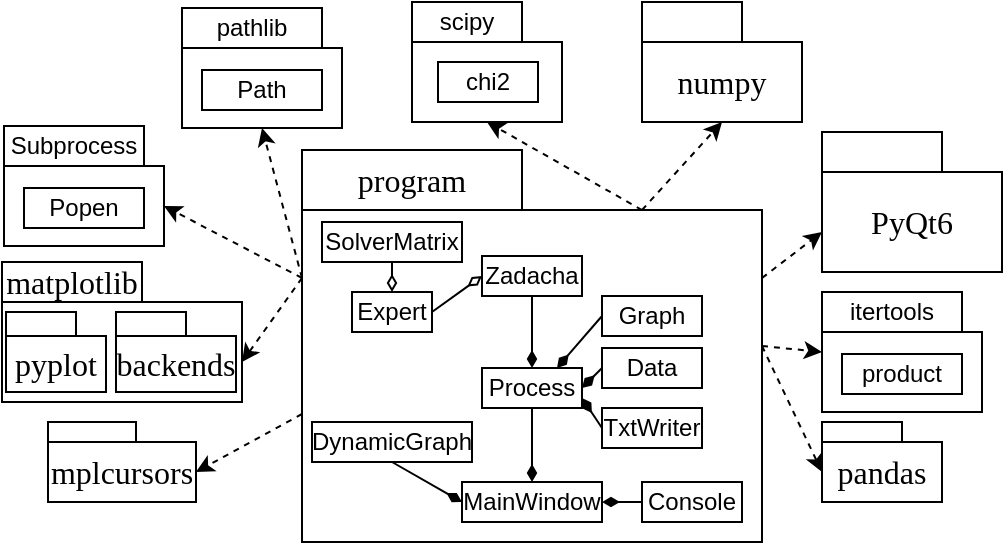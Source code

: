 <mxfile version="24.2.1" type="github">
  <diagram name="Страница — 1" id="uHvHR3M4OS9N-x3q3pJS">
    <mxGraphModel dx="1434" dy="746" grid="1" gridSize="10" guides="1" tooltips="1" connect="1" arrows="1" fold="1" page="1" pageScale="1" pageWidth="1169" pageHeight="827" math="0" shadow="0">
      <root>
        <mxCell id="0" />
        <mxCell id="1" parent="0" />
        <mxCell id="3tpHhJ3gld7QaRPt7VtB-1" value="&lt;span style=&quot;font-weight: normal; font-size: 16px;&quot;&gt;&lt;font style=&quot;font-size: 16px;&quot;&gt;program&lt;/font&gt;&lt;/span&gt;" style="shape=folder;fontStyle=1;tabWidth=110;tabHeight=30;tabPosition=left;html=1;boundedLbl=1;labelInHeader=1;container=1;collapsible=0;recursiveResize=0;whiteSpace=wrap;fontFamily=Times New Roman;fontSize=16;" parent="1" vertex="1">
          <mxGeometry x="470" y="304" width="230" height="196" as="geometry" />
        </mxCell>
        <mxCell id="RfaaCo8Q1DkbQfL1GbBb-16" value="SolverMatrix" style="html=1;whiteSpace=wrap;" parent="3tpHhJ3gld7QaRPt7VtB-1" vertex="1">
          <mxGeometry x="10" y="36" width="70" height="20" as="geometry" />
        </mxCell>
        <mxCell id="RfaaCo8Q1DkbQfL1GbBb-17" value="Expert" style="html=1;whiteSpace=wrap;" parent="3tpHhJ3gld7QaRPt7VtB-1" vertex="1">
          <mxGeometry x="25" y="71" width="40" height="20" as="geometry" />
        </mxCell>
        <mxCell id="RfaaCo8Q1DkbQfL1GbBb-28" style="edgeStyle=orthogonalEdgeStyle;rounded=0;orthogonalLoop=1;jettySize=auto;html=1;exitX=0.5;exitY=1;exitDx=0;exitDy=0;entryX=0.5;entryY=0;entryDx=0;entryDy=0;endArrow=diamondThin;endFill=1;" parent="3tpHhJ3gld7QaRPt7VtB-1" source="RfaaCo8Q1DkbQfL1GbBb-18" target="RfaaCo8Q1DkbQfL1GbBb-19" edge="1">
          <mxGeometry relative="1" as="geometry" />
        </mxCell>
        <mxCell id="RfaaCo8Q1DkbQfL1GbBb-18" value="Zadacha" style="html=1;whiteSpace=wrap;" parent="3tpHhJ3gld7QaRPt7VtB-1" vertex="1">
          <mxGeometry x="90" y="53" width="50" height="20" as="geometry" />
        </mxCell>
        <mxCell id="RfaaCo8Q1DkbQfL1GbBb-19" value="Process" style="html=1;whiteSpace=wrap;" parent="3tpHhJ3gld7QaRPt7VtB-1" vertex="1">
          <mxGeometry x="90" y="109" width="50" height="20" as="geometry" />
        </mxCell>
        <mxCell id="RfaaCo8Q1DkbQfL1GbBb-29" style="rounded=0;orthogonalLoop=1;jettySize=auto;html=1;exitX=0;exitY=0.5;exitDx=0;exitDy=0;entryX=0.75;entryY=0;entryDx=0;entryDy=0;endArrow=diamondThin;endFill=1;" parent="3tpHhJ3gld7QaRPt7VtB-1" source="RfaaCo8Q1DkbQfL1GbBb-20" target="RfaaCo8Q1DkbQfL1GbBb-19" edge="1">
          <mxGeometry relative="1" as="geometry" />
        </mxCell>
        <mxCell id="RfaaCo8Q1DkbQfL1GbBb-20" value="Graph" style="html=1;whiteSpace=wrap;" parent="3tpHhJ3gld7QaRPt7VtB-1" vertex="1">
          <mxGeometry x="150" y="73" width="50" height="20" as="geometry" />
        </mxCell>
        <mxCell id="RfaaCo8Q1DkbQfL1GbBb-21" value="Data" style="html=1;whiteSpace=wrap;" parent="3tpHhJ3gld7QaRPt7VtB-1" vertex="1">
          <mxGeometry x="150" y="99" width="50" height="20" as="geometry" />
        </mxCell>
        <mxCell id="RfaaCo8Q1DkbQfL1GbBb-22" value="TxtWriter" style="html=1;whiteSpace=wrap;" parent="3tpHhJ3gld7QaRPt7VtB-1" vertex="1">
          <mxGeometry x="150" y="129" width="50" height="20" as="geometry" />
        </mxCell>
        <mxCell id="RfaaCo8Q1DkbQfL1GbBb-23" value="MainWindow" style="html=1;whiteSpace=wrap;" parent="3tpHhJ3gld7QaRPt7VtB-1" vertex="1">
          <mxGeometry x="80" y="166" width="70" height="20" as="geometry" />
        </mxCell>
        <mxCell id="RfaaCo8Q1DkbQfL1GbBb-24" value="Console" style="html=1;whiteSpace=wrap;" parent="3tpHhJ3gld7QaRPt7VtB-1" vertex="1">
          <mxGeometry x="170" y="166" width="50" height="20" as="geometry" />
        </mxCell>
        <mxCell id="RfaaCo8Q1DkbQfL1GbBb-25" value="DynamicGraph" style="html=1;whiteSpace=wrap;" parent="3tpHhJ3gld7QaRPt7VtB-1" vertex="1">
          <mxGeometry x="5" y="136" width="80" height="20" as="geometry" />
        </mxCell>
        <mxCell id="RfaaCo8Q1DkbQfL1GbBb-26" value="" style="endArrow=diamondThin;html=1;rounded=0;exitX=0.5;exitY=1;exitDx=0;exitDy=0;entryX=0.5;entryY=0;entryDx=0;entryDy=0;endFill=0;" parent="3tpHhJ3gld7QaRPt7VtB-1" source="RfaaCo8Q1DkbQfL1GbBb-16" target="RfaaCo8Q1DkbQfL1GbBb-17" edge="1">
          <mxGeometry width="50" height="50" relative="1" as="geometry">
            <mxPoint x="90" y="106" as="sourcePoint" />
            <mxPoint x="140" y="56" as="targetPoint" />
          </mxGeometry>
        </mxCell>
        <mxCell id="RfaaCo8Q1DkbQfL1GbBb-27" value="" style="endArrow=diamondThin;html=1;rounded=0;exitX=1;exitY=0.5;exitDx=0;exitDy=0;entryX=0;entryY=0.5;entryDx=0;entryDy=0;endFill=0;" parent="3tpHhJ3gld7QaRPt7VtB-1" source="RfaaCo8Q1DkbQfL1GbBb-17" target="RfaaCo8Q1DkbQfL1GbBb-18" edge="1">
          <mxGeometry width="50" height="50" relative="1" as="geometry">
            <mxPoint x="90" y="106" as="sourcePoint" />
            <mxPoint x="140" y="56" as="targetPoint" />
          </mxGeometry>
        </mxCell>
        <mxCell id="RfaaCo8Q1DkbQfL1GbBb-30" style="rounded=0;orthogonalLoop=1;jettySize=auto;html=1;exitX=0;exitY=0.5;exitDx=0;exitDy=0;entryX=1;entryY=0.5;entryDx=0;entryDy=0;endArrow=diamondThin;endFill=1;" parent="3tpHhJ3gld7QaRPt7VtB-1" source="RfaaCo8Q1DkbQfL1GbBb-21" target="RfaaCo8Q1DkbQfL1GbBb-19" edge="1">
          <mxGeometry relative="1" as="geometry">
            <mxPoint x="160" y="93" as="sourcePoint" />
            <mxPoint x="138" y="119" as="targetPoint" />
          </mxGeometry>
        </mxCell>
        <mxCell id="RfaaCo8Q1DkbQfL1GbBb-31" style="rounded=0;orthogonalLoop=1;jettySize=auto;html=1;exitX=0;exitY=0.5;exitDx=0;exitDy=0;entryX=1;entryY=0.75;entryDx=0;entryDy=0;endArrow=diamondThin;endFill=1;" parent="3tpHhJ3gld7QaRPt7VtB-1" source="RfaaCo8Q1DkbQfL1GbBb-22" target="RfaaCo8Q1DkbQfL1GbBb-19" edge="1">
          <mxGeometry relative="1" as="geometry">
            <mxPoint x="160" y="119" as="sourcePoint" />
            <mxPoint x="150" y="129" as="targetPoint" />
          </mxGeometry>
        </mxCell>
        <mxCell id="RfaaCo8Q1DkbQfL1GbBb-32" style="rounded=0;orthogonalLoop=1;jettySize=auto;html=1;exitX=0.5;exitY=1;exitDx=0;exitDy=0;entryX=0.5;entryY=0;entryDx=0;entryDy=0;endArrow=diamondThin;endFill=1;" parent="3tpHhJ3gld7QaRPt7VtB-1" source="RfaaCo8Q1DkbQfL1GbBb-19" target="RfaaCo8Q1DkbQfL1GbBb-23" edge="1">
          <mxGeometry relative="1" as="geometry">
            <mxPoint x="160" y="149" as="sourcePoint" />
            <mxPoint x="150" y="134" as="targetPoint" />
          </mxGeometry>
        </mxCell>
        <mxCell id="RfaaCo8Q1DkbQfL1GbBb-33" style="rounded=0;orthogonalLoop=1;jettySize=auto;html=1;exitX=0.5;exitY=1;exitDx=0;exitDy=0;entryX=0;entryY=0.5;entryDx=0;entryDy=0;endArrow=diamondThin;endFill=1;" parent="3tpHhJ3gld7QaRPt7VtB-1" source="RfaaCo8Q1DkbQfL1GbBb-25" target="RfaaCo8Q1DkbQfL1GbBb-23" edge="1">
          <mxGeometry relative="1" as="geometry">
            <mxPoint x="125" y="139" as="sourcePoint" />
            <mxPoint x="125" y="176" as="targetPoint" />
          </mxGeometry>
        </mxCell>
        <mxCell id="RfaaCo8Q1DkbQfL1GbBb-34" style="rounded=0;orthogonalLoop=1;jettySize=auto;html=1;exitX=0;exitY=0.5;exitDx=0;exitDy=0;entryX=1;entryY=0.5;entryDx=0;entryDy=0;endArrow=diamondThin;endFill=1;" parent="3tpHhJ3gld7QaRPt7VtB-1" source="RfaaCo8Q1DkbQfL1GbBb-24" target="RfaaCo8Q1DkbQfL1GbBb-23" edge="1">
          <mxGeometry relative="1" as="geometry">
            <mxPoint x="55" y="166" as="sourcePoint" />
            <mxPoint x="90" y="186" as="targetPoint" />
          </mxGeometry>
        </mxCell>
        <mxCell id="3tpHhJ3gld7QaRPt7VtB-15" style="rounded=0;orthogonalLoop=1;jettySize=auto;html=1;entryX=0;entryY=0;entryDx=80;entryDy=40;entryPerimeter=0;exitX=0;exitY=0;exitDx=0;exitDy=64;exitPerimeter=0;dashed=1;fontFamily=Times New Roman;fontSize=16;" parent="1" source="3tpHhJ3gld7QaRPt7VtB-1" target="RfaaCo8Q1DkbQfL1GbBb-1" edge="1">
          <mxGeometry relative="1" as="geometry">
            <mxPoint x="440.0" y="340" as="targetPoint" />
          </mxGeometry>
        </mxCell>
        <mxCell id="3tpHhJ3gld7QaRPt7VtB-17" style="rounded=0;orthogonalLoop=1;jettySize=auto;html=1;exitX=0;exitY=0;exitDx=170;exitDy=30;exitPerimeter=0;entryX=0.5;entryY=1;entryDx=0;entryDy=0;entryPerimeter=0;dashed=1;fontFamily=Times New Roman;fontSize=16;" parent="1" source="3tpHhJ3gld7QaRPt7VtB-1" target="RfaaCo8Q1DkbQfL1GbBb-4" edge="1">
          <mxGeometry relative="1" as="geometry">
            <mxPoint x="540.0" y="270" as="targetPoint" />
          </mxGeometry>
        </mxCell>
        <mxCell id="3tpHhJ3gld7QaRPt7VtB-18" value="&lt;span style=&quot;font-weight: normal; font-size: 16px;&quot;&gt;numpy&lt;/span&gt;" style="shape=folder;fontStyle=1;tabWidth=50;tabHeight=20;tabPosition=left;html=1;boundedLbl=1;whiteSpace=wrap;fontSize=16;fontFamily=Times New Roman;" parent="1" vertex="1">
          <mxGeometry x="640" y="230" width="80" height="60" as="geometry" />
        </mxCell>
        <mxCell id="3tpHhJ3gld7QaRPt7VtB-19" style="rounded=0;orthogonalLoop=1;jettySize=auto;html=1;exitX=0;exitY=0;exitDx=170;exitDy=30;exitPerimeter=0;entryX=0.5;entryY=1;entryDx=0;entryDy=0;entryPerimeter=0;dashed=1;fontFamily=Times New Roman;fontSize=16;" parent="1" source="3tpHhJ3gld7QaRPt7VtB-1" target="3tpHhJ3gld7QaRPt7VtB-18" edge="1">
          <mxGeometry relative="1" as="geometry">
            <mxPoint x="650" y="344" as="sourcePoint" />
            <mxPoint x="550" y="280" as="targetPoint" />
          </mxGeometry>
        </mxCell>
        <mxCell id="3tpHhJ3gld7QaRPt7VtB-20" value="&lt;span style=&quot;font-weight: 400;&quot;&gt;PyQt6&lt;/span&gt;" style="shape=folder;fontStyle=1;tabWidth=60;tabHeight=20;tabPosition=left;html=1;boundedLbl=1;whiteSpace=wrap;fontSize=16;fontFamily=Times New Roman;" parent="1" vertex="1">
          <mxGeometry x="730" y="295" width="90" height="70" as="geometry" />
        </mxCell>
        <mxCell id="3tpHhJ3gld7QaRPt7VtB-21" style="rounded=0;orthogonalLoop=1;jettySize=auto;html=1;exitX=0;exitY=0;exitDx=230;exitDy=64;exitPerimeter=0;entryX=0;entryY=0;entryDx=0;entryDy=50;entryPerimeter=0;dashed=1;fontFamily=Times New Roman;fontSize=16;" parent="1" source="3tpHhJ3gld7QaRPt7VtB-1" target="3tpHhJ3gld7QaRPt7VtB-20" edge="1">
          <mxGeometry relative="1" as="geometry">
            <mxPoint x="650" y="344" as="sourcePoint" />
            <mxPoint x="730" y="280" as="targetPoint" />
          </mxGeometry>
        </mxCell>
        <mxCell id="3tpHhJ3gld7QaRPt7VtB-22" value="&lt;span style=&quot;font-weight: normal; font-size: 16px;&quot;&gt;mplcursors&lt;/span&gt;" style="shape=folder;fontStyle=1;tabWidth=44;tabHeight=10;tabPosition=left;html=1;boundedLbl=1;whiteSpace=wrap;fontSize=16;fontFamily=Times New Roman;" parent="1" vertex="1">
          <mxGeometry x="343" y="440" width="74" height="40" as="geometry" />
        </mxCell>
        <mxCell id="3tpHhJ3gld7QaRPt7VtB-23" style="rounded=0;orthogonalLoop=1;jettySize=auto;html=1;exitX=0;exitY=0;exitDx=0;exitDy=132;exitPerimeter=0;entryX=0;entryY=0;entryDx=74;entryDy=25;entryPerimeter=0;dashed=1;fontFamily=Times New Roman;fontSize=16;" parent="1" source="3tpHhJ3gld7QaRPt7VtB-1" target="3tpHhJ3gld7QaRPt7VtB-22" edge="1">
          <mxGeometry relative="1" as="geometry">
            <mxPoint x="710" y="378" as="sourcePoint" />
            <mxPoint x="770" y="364" as="targetPoint" />
          </mxGeometry>
        </mxCell>
        <mxCell id="3tpHhJ3gld7QaRPt7VtB-24" value="" style="shape=folder;fontStyle=1;tabWidth=70;tabHeight=20;tabPosition=left;html=1;boundedLbl=1;whiteSpace=wrap;fontSize=16;fontFamily=Times New Roman;" parent="1" vertex="1">
          <mxGeometry x="320" y="360" width="120" height="70" as="geometry" />
        </mxCell>
        <mxCell id="3tpHhJ3gld7QaRPt7VtB-25" style="rounded=0;orthogonalLoop=1;jettySize=auto;html=1;entryX=0;entryY=0;entryDx=120;entryDy=50;entryPerimeter=0;exitX=0;exitY=0;exitDx=0;exitDy=64;exitPerimeter=0;dashed=1;fontFamily=Times New Roman;fontSize=16;" parent="1" source="3tpHhJ3gld7QaRPt7VtB-1" target="3tpHhJ3gld7QaRPt7VtB-24" edge="1">
          <mxGeometry relative="1" as="geometry">
            <mxPoint x="480" y="378" as="sourcePoint" />
            <mxPoint x="450" y="350" as="targetPoint" />
          </mxGeometry>
        </mxCell>
        <mxCell id="3tpHhJ3gld7QaRPt7VtB-26" value="&lt;span style=&quot;font-weight: normal; font-size: 16px;&quot;&gt;pyplot&lt;/span&gt;" style="shape=folder;fontStyle=1;tabWidth=35;tabHeight=12;tabPosition=left;html=1;boundedLbl=1;whiteSpace=wrap;fontSize=16;fontFamily=Times New Roman;" parent="1" vertex="1">
          <mxGeometry x="322" y="385" width="50" height="40" as="geometry" />
        </mxCell>
        <mxCell id="3tpHhJ3gld7QaRPt7VtB-28" value="matplotlib" style="text;html=1;strokeColor=none;fillColor=none;align=center;verticalAlign=middle;whiteSpace=wrap;rounded=0;fontFamily=Times New Roman;fontSize=16;" parent="1" vertex="1">
          <mxGeometry x="320" y="360" width="70" height="20" as="geometry" />
        </mxCell>
        <mxCell id="RfaaCo8Q1DkbQfL1GbBb-1" value="&lt;span style=&quot;font-weight: normal;&quot;&gt;Subprocess&lt;/span&gt;" style="shape=folder;fontStyle=1;tabWidth=70;tabHeight=20;tabPosition=left;html=1;boundedLbl=1;labelInHeader=1;container=1;collapsible=0;recursiveResize=0;whiteSpace=wrap;" parent="1" vertex="1">
          <mxGeometry x="321" y="292" width="80" height="60" as="geometry" />
        </mxCell>
        <mxCell id="RfaaCo8Q1DkbQfL1GbBb-2" value="Popen" style="html=1;whiteSpace=wrap;" parent="RfaaCo8Q1DkbQfL1GbBb-1" vertex="1">
          <mxGeometry width="60" height="20" relative="1" as="geometry">
            <mxPoint x="10" y="31" as="offset" />
          </mxGeometry>
        </mxCell>
        <mxCell id="RfaaCo8Q1DkbQfL1GbBb-3" value="&lt;span style=&quot;font-weight: normal; font-size: 16px;&quot;&gt;backends&lt;/span&gt;" style="shape=folder;fontStyle=1;tabWidth=35;tabHeight=12;tabPosition=left;html=1;boundedLbl=1;whiteSpace=wrap;fontSize=16;fontFamily=Times New Roman;" parent="1" vertex="1">
          <mxGeometry x="377" y="385" width="60" height="40" as="geometry" />
        </mxCell>
        <mxCell id="RfaaCo8Q1DkbQfL1GbBb-4" value="&lt;span style=&quot;font-weight: normal;&quot;&gt;scipy&lt;/span&gt;" style="shape=folder;fontStyle=1;tabWidth=55;tabHeight=20;tabPosition=left;html=1;boundedLbl=1;labelInHeader=1;container=1;collapsible=0;recursiveResize=0;whiteSpace=wrap;" parent="1" vertex="1">
          <mxGeometry x="525" y="230" width="75" height="60" as="geometry" />
        </mxCell>
        <mxCell id="RfaaCo8Q1DkbQfL1GbBb-5" value="chi2" style="html=1;whiteSpace=wrap;" parent="RfaaCo8Q1DkbQfL1GbBb-4" vertex="1">
          <mxGeometry width="50" height="20" relative="1" as="geometry">
            <mxPoint x="13" y="30" as="offset" />
          </mxGeometry>
        </mxCell>
        <mxCell id="RfaaCo8Q1DkbQfL1GbBb-7" value="&lt;span style=&quot;font-weight: normal;&quot;&gt;pathlib&lt;/span&gt;" style="shape=folder;fontStyle=1;tabWidth=70;tabHeight=20;tabPosition=left;html=1;boundedLbl=1;labelInHeader=1;container=1;collapsible=0;recursiveResize=0;whiteSpace=wrap;" parent="1" vertex="1">
          <mxGeometry x="410" y="233" width="80" height="60" as="geometry" />
        </mxCell>
        <mxCell id="RfaaCo8Q1DkbQfL1GbBb-8" value="Path" style="html=1;whiteSpace=wrap;" parent="RfaaCo8Q1DkbQfL1GbBb-7" vertex="1">
          <mxGeometry width="60" height="20" relative="1" as="geometry">
            <mxPoint x="10" y="31" as="offset" />
          </mxGeometry>
        </mxCell>
        <mxCell id="RfaaCo8Q1DkbQfL1GbBb-9" style="rounded=0;orthogonalLoop=1;jettySize=auto;html=1;entryX=0.5;entryY=1;entryDx=0;entryDy=0;entryPerimeter=0;exitX=0;exitY=0;exitDx=0;exitDy=64;exitPerimeter=0;dashed=1;fontFamily=Times New Roman;fontSize=16;" parent="1" source="3tpHhJ3gld7QaRPt7VtB-1" target="RfaaCo8Q1DkbQfL1GbBb-7" edge="1">
          <mxGeometry relative="1" as="geometry">
            <mxPoint x="480" y="378" as="sourcePoint" />
            <mxPoint x="450.0" y="350" as="targetPoint" />
          </mxGeometry>
        </mxCell>
        <mxCell id="RfaaCo8Q1DkbQfL1GbBb-10" value="&lt;span style=&quot;font-weight: normal;&quot;&gt;itertools&lt;/span&gt;" style="shape=folder;fontStyle=1;tabWidth=70;tabHeight=20;tabPosition=left;html=1;boundedLbl=1;labelInHeader=1;container=1;collapsible=0;recursiveResize=0;whiteSpace=wrap;" parent="1" vertex="1">
          <mxGeometry x="730" y="375" width="80" height="60" as="geometry" />
        </mxCell>
        <mxCell id="RfaaCo8Q1DkbQfL1GbBb-11" value="product" style="html=1;whiteSpace=wrap;" parent="RfaaCo8Q1DkbQfL1GbBb-10" vertex="1">
          <mxGeometry width="60" height="20" relative="1" as="geometry">
            <mxPoint x="10" y="31" as="offset" />
          </mxGeometry>
        </mxCell>
        <mxCell id="RfaaCo8Q1DkbQfL1GbBb-12" value="&lt;span style=&quot;font-weight: normal; font-size: 16px;&quot;&gt;pandas&lt;/span&gt;" style="shape=folder;fontStyle=1;tabWidth=40;tabHeight=10;tabPosition=left;html=1;boundedLbl=1;whiteSpace=wrap;fontSize=16;fontFamily=Times New Roman;" parent="1" vertex="1">
          <mxGeometry x="730" y="440" width="60" height="40" as="geometry" />
        </mxCell>
        <mxCell id="RfaaCo8Q1DkbQfL1GbBb-14" style="rounded=0;orthogonalLoop=1;jettySize=auto;html=1;exitX=0;exitY=0;exitDx=230;exitDy=98;exitPerimeter=0;entryX=0;entryY=0;entryDx=0;entryDy=30;entryPerimeter=0;dashed=1;fontFamily=Times New Roman;fontSize=16;" parent="1" source="3tpHhJ3gld7QaRPt7VtB-1" target="RfaaCo8Q1DkbQfL1GbBb-10" edge="1">
          <mxGeometry relative="1" as="geometry">
            <mxPoint x="710" y="378" as="sourcePoint" />
            <mxPoint x="740" y="355" as="targetPoint" />
          </mxGeometry>
        </mxCell>
        <mxCell id="RfaaCo8Q1DkbQfL1GbBb-15" style="rounded=0;orthogonalLoop=1;jettySize=auto;html=1;exitX=0;exitY=0;exitDx=230;exitDy=98;exitPerimeter=0;entryX=0;entryY=0;entryDx=0;entryDy=25;entryPerimeter=0;dashed=1;fontFamily=Times New Roman;fontSize=16;" parent="1" source="3tpHhJ3gld7QaRPt7VtB-1" target="RfaaCo8Q1DkbQfL1GbBb-12" edge="1">
          <mxGeometry relative="1" as="geometry">
            <mxPoint x="710" y="412" as="sourcePoint" />
            <mxPoint x="740" y="415" as="targetPoint" />
          </mxGeometry>
        </mxCell>
      </root>
    </mxGraphModel>
  </diagram>
</mxfile>

